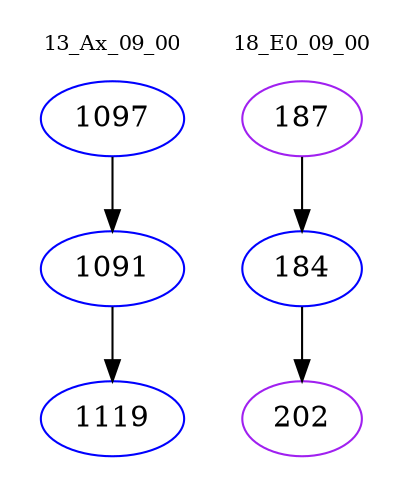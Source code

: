 digraph{
subgraph cluster_0 {
color = white
label = "13_Ax_09_00";
fontsize=10;
T0_1097 [label="1097", color="blue"]
T0_1097 -> T0_1091 [color="black"]
T0_1091 [label="1091", color="blue"]
T0_1091 -> T0_1119 [color="black"]
T0_1119 [label="1119", color="blue"]
}
subgraph cluster_1 {
color = white
label = "18_E0_09_00";
fontsize=10;
T1_187 [label="187", color="purple"]
T1_187 -> T1_184 [color="black"]
T1_184 [label="184", color="blue"]
T1_184 -> T1_202 [color="black"]
T1_202 [label="202", color="purple"]
}
}

